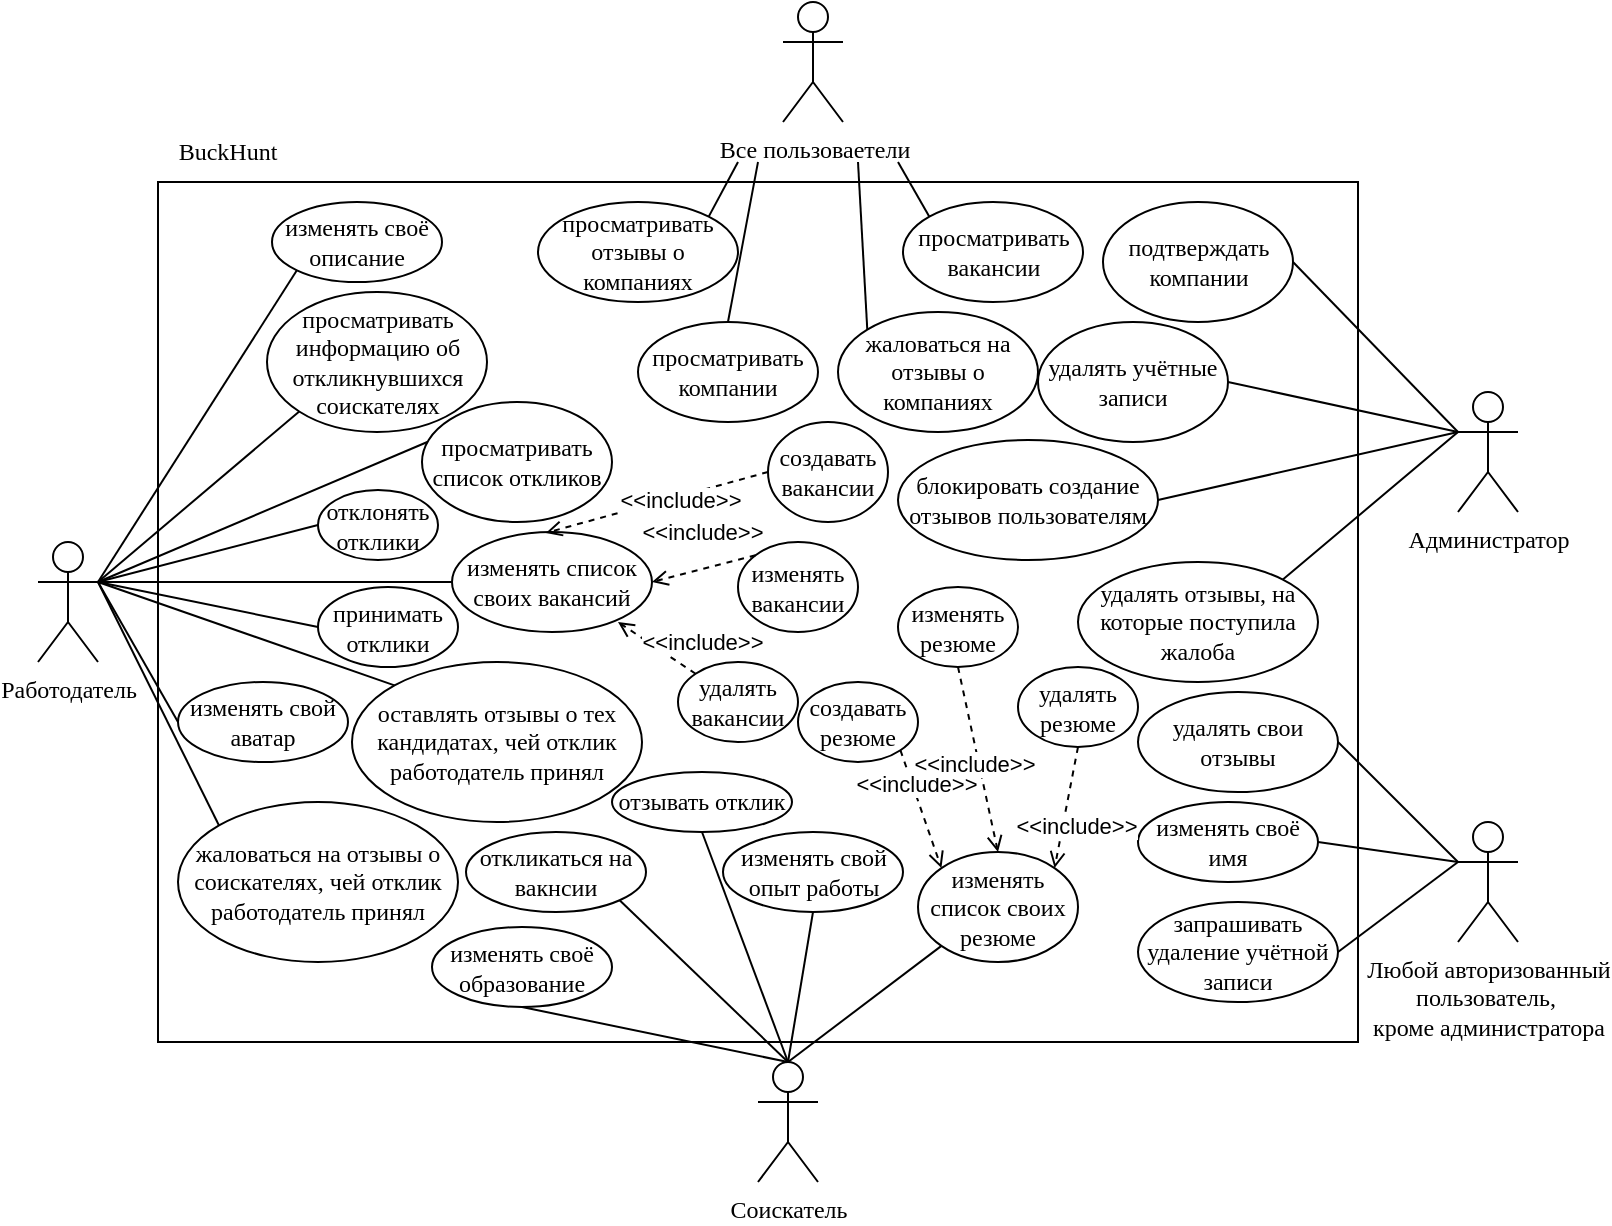 <mxfile version="24.3.1" type="device">
  <diagram name="Страница — 1" id="XSUm9hnaPyqpcyByxgyH">
    <mxGraphModel dx="343" dy="1437" grid="1" gridSize="10" guides="1" tooltips="1" connect="1" arrows="1" fold="1" page="1" pageScale="1" pageWidth="827" pageHeight="1169" math="0" shadow="0">
      <root>
        <mxCell id="0" />
        <mxCell id="1" parent="0" />
        <mxCell id="XyXh-LPCTBvs2xRVVJFw-1" value="" style="rounded=0;whiteSpace=wrap;html=1;" parent="1" vertex="1">
          <mxGeometry x="170" y="50" width="600" height="430" as="geometry" />
        </mxCell>
        <mxCell id="XyXh-LPCTBvs2xRVVJFw-2" value="&lt;font face=&quot;Times New Roman&quot;&gt;Все пользоваетели&lt;/font&gt;" style="shape=umlActor;verticalLabelPosition=bottom;verticalAlign=top;html=1;outlineConnect=0;" parent="1" vertex="1">
          <mxGeometry x="482.5" y="-40" width="30" height="60" as="geometry" />
        </mxCell>
        <mxCell id="XyXh-LPCTBvs2xRVVJFw-7" value="&lt;font face=&quot;Times New Roman&quot;&gt;просматривать вакансии&lt;/font&gt;" style="ellipse;whiteSpace=wrap;html=1;" parent="1" vertex="1">
          <mxGeometry x="542.5" y="60" width="90" height="50" as="geometry" />
        </mxCell>
        <mxCell id="XyXh-LPCTBvs2xRVVJFw-8" value="&lt;font face=&quot;Times New Roman&quot;&gt;просматривать компании&lt;/font&gt;" style="ellipse;whiteSpace=wrap;html=1;" parent="1" vertex="1">
          <mxGeometry x="410" y="120" width="90" height="50" as="geometry" />
        </mxCell>
        <mxCell id="XyXh-LPCTBvs2xRVVJFw-9" value="&lt;font face=&quot;Times New Roman&quot;&gt;просматривать отзывы о компаниях&lt;/font&gt;" style="ellipse;whiteSpace=wrap;html=1;" parent="1" vertex="1">
          <mxGeometry x="360" y="60" width="100" height="50" as="geometry" />
        </mxCell>
        <mxCell id="XyXh-LPCTBvs2xRVVJFw-10" value="&lt;font face=&quot;Times New Roman&quot;&gt;жаловаться на отзывы о компаниях&lt;/font&gt;" style="ellipse;whiteSpace=wrap;html=1;" parent="1" vertex="1">
          <mxGeometry x="510" y="115" width="100" height="60" as="geometry" />
        </mxCell>
        <mxCell id="XyXh-LPCTBvs2xRVVJFw-11" value="&lt;font face=&quot;Times New Roman&quot;&gt;Работодатель&lt;/font&gt;" style="shape=umlActor;verticalLabelPosition=bottom;verticalAlign=top;html=1;outlineConnect=0;" parent="1" vertex="1">
          <mxGeometry x="110" y="230" width="30" height="60" as="geometry" />
        </mxCell>
        <mxCell id="XyXh-LPCTBvs2xRVVJFw-12" value="&lt;font face=&quot;Times New Roman&quot;&gt;изменять список своих вакансий&lt;/font&gt;" style="ellipse;whiteSpace=wrap;html=1;" parent="1" vertex="1">
          <mxGeometry x="317" y="225" width="100" height="50" as="geometry" />
        </mxCell>
        <mxCell id="XyXh-LPCTBvs2xRVVJFw-13" value="&lt;font face=&quot;Times New Roman&quot;&gt;создавать вакансии&lt;/font&gt;" style="ellipse;whiteSpace=wrap;html=1;" parent="1" vertex="1">
          <mxGeometry x="475" y="170" width="60" height="50" as="geometry" />
        </mxCell>
        <mxCell id="XyXh-LPCTBvs2xRVVJFw-14" value="&lt;font face=&quot;Times New Roman&quot;&gt;изменять вакансии&lt;/font&gt;" style="ellipse;whiteSpace=wrap;html=1;" parent="1" vertex="1">
          <mxGeometry x="460" y="230" width="60" height="45" as="geometry" />
        </mxCell>
        <mxCell id="XyXh-LPCTBvs2xRVVJFw-15" value="&lt;font face=&quot;Times New Roman&quot;&gt;удалять вакансии&lt;/font&gt;" style="ellipse;whiteSpace=wrap;html=1;" parent="1" vertex="1">
          <mxGeometry x="430" y="290" width="60" height="40" as="geometry" />
        </mxCell>
        <mxCell id="XyXh-LPCTBvs2xRVVJFw-16" value="&lt;font face=&quot;Times New Roman&quot;&gt;просматривать список откликов&lt;/font&gt;" style="ellipse;whiteSpace=wrap;html=1;" parent="1" vertex="1">
          <mxGeometry x="302" y="160" width="95" height="60" as="geometry" />
        </mxCell>
        <mxCell id="XyXh-LPCTBvs2xRVVJFw-17" value="&lt;font face=&quot;Times New Roman&quot;&gt;принимать отклики&lt;/font&gt;" style="ellipse;whiteSpace=wrap;html=1;" parent="1" vertex="1">
          <mxGeometry x="250" y="252.5" width="70" height="40" as="geometry" />
        </mxCell>
        <mxCell id="XyXh-LPCTBvs2xRVVJFw-18" value="&lt;font face=&quot;Times New Roman&quot;&gt;отклонять отклики&lt;/font&gt;" style="ellipse;whiteSpace=wrap;html=1;" parent="1" vertex="1">
          <mxGeometry x="250" y="204" width="60" height="35" as="geometry" />
        </mxCell>
        <mxCell id="XyXh-LPCTBvs2xRVVJFw-19" value="&lt;font face=&quot;Times New Roman&quot;&gt;оставлять отзывы о тех кандидатах, чей отклик работодатель принял&lt;/font&gt;" style="ellipse;whiteSpace=wrap;html=1;" parent="1" vertex="1">
          <mxGeometry x="267" y="290" width="145" height="80" as="geometry" />
        </mxCell>
        <mxCell id="Egnxo4WgZj2DpysYqwuv-1" style="rounded=0;orthogonalLoop=1;jettySize=auto;html=1;exitX=0.5;exitY=0;exitDx=0;exitDy=0;exitPerimeter=0;entryX=0.5;entryY=1;entryDx=0;entryDy=0;endArrow=none;endFill=0;" parent="1" source="XyXh-LPCTBvs2xRVVJFw-20" target="XyXh-LPCTBvs2xRVVJFw-32" edge="1">
          <mxGeometry relative="1" as="geometry" />
        </mxCell>
        <mxCell id="XyXh-LPCTBvs2xRVVJFw-20" value="&lt;font face=&quot;Times New Roman&quot;&gt;Соискатель&lt;/font&gt;" style="shape=umlActor;verticalLabelPosition=bottom;verticalAlign=top;html=1;outlineConnect=0;" parent="1" vertex="1">
          <mxGeometry x="470" y="490" width="30" height="60" as="geometry" />
        </mxCell>
        <mxCell id="XyXh-LPCTBvs2xRVVJFw-21" value="&lt;font face=&quot;Times New Roman&quot;&gt;изменять список своих резюме&lt;/font&gt;" style="ellipse;whiteSpace=wrap;html=1;" parent="1" vertex="1">
          <mxGeometry x="550" y="385" width="80" height="55" as="geometry" />
        </mxCell>
        <mxCell id="XyXh-LPCTBvs2xRVVJFw-22" value="&lt;font face=&quot;Times New Roman&quot;&gt;просматривать информацию об откликнувшихся соискателях&lt;/font&gt;" style="ellipse;whiteSpace=wrap;html=1;" parent="1" vertex="1">
          <mxGeometry x="224.5" y="105" width="110" height="70" as="geometry" />
        </mxCell>
        <mxCell id="Egnxo4WgZj2DpysYqwuv-29" style="rounded=0;orthogonalLoop=1;jettySize=auto;html=1;exitX=1;exitY=1;exitDx=0;exitDy=0;entryX=0;entryY=0;entryDx=0;entryDy=0;strokeColor=default;dashed=1;endArrow=open;endFill=0;" parent="1" source="XyXh-LPCTBvs2xRVVJFw-23" target="XyXh-LPCTBvs2xRVVJFw-21" edge="1">
          <mxGeometry relative="1" as="geometry" />
        </mxCell>
        <mxCell id="Egnxo4WgZj2DpysYqwuv-30" value="&amp;lt;&amp;lt;include&amp;gt;&amp;gt;" style="edgeLabel;html=1;align=center;verticalAlign=middle;resizable=0;points=[];" parent="Egnxo4WgZj2DpysYqwuv-29" vertex="1" connectable="0">
          <mxGeometry x="-0.404" y="2" relative="1" as="geometry">
            <mxPoint as="offset" />
          </mxGeometry>
        </mxCell>
        <mxCell id="XyXh-LPCTBvs2xRVVJFw-23" value="&lt;font face=&quot;Times New Roman&quot;&gt;создавать резюме&lt;/font&gt;" style="ellipse;whiteSpace=wrap;html=1;" parent="1" vertex="1">
          <mxGeometry x="490" y="300" width="60" height="40" as="geometry" />
        </mxCell>
        <mxCell id="XyXh-LPCTBvs2xRVVJFw-24" value="&lt;font face=&quot;Times New Roman&quot;&gt;изменять резюме&lt;/font&gt;" style="ellipse;whiteSpace=wrap;html=1;" parent="1" vertex="1">
          <mxGeometry x="540" y="252.5" width="60" height="40" as="geometry" />
        </mxCell>
        <mxCell id="XyXh-LPCTBvs2xRVVJFw-25" value="&lt;font face=&quot;Times New Roman&quot;&gt;удалять резюме&lt;/font&gt;" style="ellipse;whiteSpace=wrap;html=1;" parent="1" vertex="1">
          <mxGeometry x="600" y="292.5" width="60" height="40" as="geometry" />
        </mxCell>
        <mxCell id="XyXh-LPCTBvs2xRVVJFw-27" value="&lt;font face=&quot;Times New Roman&quot;&gt;откликаться на вакнсии&lt;/font&gt;" style="ellipse;whiteSpace=wrap;html=1;" parent="1" vertex="1">
          <mxGeometry x="324" y="375" width="90" height="40" as="geometry" />
        </mxCell>
        <mxCell id="XyXh-LPCTBvs2xRVVJFw-28" value="&lt;font face=&quot;Times New Roman&quot;&gt;отзывать отклик&lt;/font&gt;" style="ellipse;whiteSpace=wrap;html=1;" parent="1" vertex="1">
          <mxGeometry x="397" y="345" width="90" height="30" as="geometry" />
        </mxCell>
        <mxCell id="XyXh-LPCTBvs2xRVVJFw-29" value="&lt;font face=&quot;Times New Roman&quot;&gt;Любой авторизованный&lt;/font&gt;&lt;div&gt;&lt;font face=&quot;Times New Roman&quot;&gt;пользователь,&amp;nbsp;&lt;/font&gt;&lt;div&gt;&lt;font face=&quot;Times New Roman&quot;&gt;кроме администратора&lt;/font&gt;&lt;/div&gt;&lt;/div&gt;" style="shape=umlActor;verticalLabelPosition=bottom;verticalAlign=top;html=1;outlineConnect=0;" parent="1" vertex="1">
          <mxGeometry x="820" y="370" width="30" height="60" as="geometry" />
        </mxCell>
        <mxCell id="XyXh-LPCTBvs2xRVVJFw-30" value="&lt;font face=&quot;Times New Roman&quot;&gt;изменять своё описание&lt;/font&gt;" style="ellipse;whiteSpace=wrap;html=1;" parent="1" vertex="1">
          <mxGeometry x="227" y="60" width="85" height="40" as="geometry" />
        </mxCell>
        <mxCell id="XyXh-LPCTBvs2xRVVJFw-31" value="&lt;font face=&quot;Times New Roman&quot;&gt;изменять свой аватар&lt;/font&gt;" style="ellipse;whiteSpace=wrap;html=1;" parent="1" vertex="1">
          <mxGeometry x="180" y="300" width="85" height="40" as="geometry" />
        </mxCell>
        <mxCell id="XyXh-LPCTBvs2xRVVJFw-32" value="&lt;font face=&quot;Times New Roman&quot;&gt;изменять своё образование&lt;/font&gt;" style="ellipse;whiteSpace=wrap;html=1;" parent="1" vertex="1">
          <mxGeometry x="307" y="422.5" width="90" height="40" as="geometry" />
        </mxCell>
        <mxCell id="XyXh-LPCTBvs2xRVVJFw-33" value="&lt;font face=&quot;Times New Roman&quot;&gt;изменять свой опыт работы&lt;/font&gt;" style="ellipse;whiteSpace=wrap;html=1;" parent="1" vertex="1">
          <mxGeometry x="452.5" y="375" width="90" height="40" as="geometry" />
        </mxCell>
        <mxCell id="XyXh-LPCTBvs2xRVVJFw-34" value="&lt;font face=&quot;Times New Roman&quot;&gt;изменять своё имя&lt;/font&gt;" style="ellipse;whiteSpace=wrap;html=1;" parent="1" vertex="1">
          <mxGeometry x="660" y="360" width="90" height="40" as="geometry" />
        </mxCell>
        <mxCell id="XyXh-LPCTBvs2xRVVJFw-35" value="&lt;font face=&quot;Times New Roman&quot;&gt;запрашивать удаление учётной записи&lt;/font&gt;" style="ellipse;whiteSpace=wrap;html=1;" parent="1" vertex="1">
          <mxGeometry x="660" y="410" width="100" height="50" as="geometry" />
        </mxCell>
        <mxCell id="XyXh-LPCTBvs2xRVVJFw-36" value="&lt;font face=&quot;Times New Roman&quot;&gt;удалять свои отзывы&lt;/font&gt;" style="ellipse;whiteSpace=wrap;html=1;" parent="1" vertex="1">
          <mxGeometry x="660" y="305" width="100" height="50" as="geometry" />
        </mxCell>
        <mxCell id="XyXh-LPCTBvs2xRVVJFw-37" value="&lt;font face=&quot;Times New Roman&quot;&gt;Администратор&lt;/font&gt;" style="shape=umlActor;verticalLabelPosition=bottom;verticalAlign=top;html=1;outlineConnect=0;" parent="1" vertex="1">
          <mxGeometry x="820" y="155" width="30" height="60" as="geometry" />
        </mxCell>
        <mxCell id="XyXh-LPCTBvs2xRVVJFw-39" value="&lt;font face=&quot;Times New Roman&quot;&gt;удалять отзывы, на которые поступила жалоба&lt;/font&gt;" style="ellipse;whiteSpace=wrap;html=1;" parent="1" vertex="1">
          <mxGeometry x="630" y="240" width="120" height="60" as="geometry" />
        </mxCell>
        <mxCell id="XyXh-LPCTBvs2xRVVJFw-40" value="&lt;font face=&quot;Times New Roman&quot;&gt;блокировать создание отзывов пользователям&lt;/font&gt;" style="ellipse;whiteSpace=wrap;html=1;" parent="1" vertex="1">
          <mxGeometry x="540" y="179" width="130" height="60" as="geometry" />
        </mxCell>
        <mxCell id="XyXh-LPCTBvs2xRVVJFw-41" value="&lt;font face=&quot;Times New Roman&quot;&gt;удалять учётные записи&lt;/font&gt;" style="ellipse;whiteSpace=wrap;html=1;" parent="1" vertex="1">
          <mxGeometry x="610" y="120" width="95" height="60" as="geometry" />
        </mxCell>
        <mxCell id="XyXh-LPCTBvs2xRVVJFw-42" value="&lt;font face=&quot;Times New Roman&quot;&gt;подтверждать компании&lt;/font&gt;" style="ellipse;whiteSpace=wrap;html=1;" parent="1" vertex="1">
          <mxGeometry x="642.5" y="60" width="95" height="60" as="geometry" />
        </mxCell>
        <mxCell id="Egnxo4WgZj2DpysYqwuv-2" style="rounded=0;orthogonalLoop=1;jettySize=auto;html=1;exitX=0.5;exitY=0;exitDx=0;exitDy=0;exitPerimeter=0;entryX=0.5;entryY=1;entryDx=0;entryDy=0;endArrow=none;endFill=0;" parent="1" source="XyXh-LPCTBvs2xRVVJFw-20" target="XyXh-LPCTBvs2xRVVJFw-33" edge="1">
          <mxGeometry relative="1" as="geometry">
            <mxPoint x="495" y="530" as="sourcePoint" />
            <mxPoint x="395" y="473" as="targetPoint" />
          </mxGeometry>
        </mxCell>
        <mxCell id="Egnxo4WgZj2DpysYqwuv-3" style="rounded=0;orthogonalLoop=1;jettySize=auto;html=1;exitX=0.5;exitY=0;exitDx=0;exitDy=0;exitPerimeter=0;entryX=1;entryY=1;entryDx=0;entryDy=0;endArrow=none;endFill=0;" parent="1" source="XyXh-LPCTBvs2xRVVJFw-20" target="XyXh-LPCTBvs2xRVVJFw-27" edge="1">
          <mxGeometry relative="1" as="geometry">
            <mxPoint x="495" y="530" as="sourcePoint" />
            <mxPoint x="545" y="440" as="targetPoint" />
          </mxGeometry>
        </mxCell>
        <mxCell id="Egnxo4WgZj2DpysYqwuv-4" style="rounded=0;orthogonalLoop=1;jettySize=auto;html=1;exitX=0.5;exitY=0;exitDx=0;exitDy=0;exitPerimeter=0;entryX=0;entryY=1;entryDx=0;entryDy=0;endArrow=none;endFill=0;" parent="1" source="XyXh-LPCTBvs2xRVVJFw-20" target="XyXh-LPCTBvs2xRVVJFw-21" edge="1">
          <mxGeometry relative="1" as="geometry">
            <mxPoint x="495" y="530" as="sourcePoint" />
            <mxPoint x="467" y="419" as="targetPoint" />
          </mxGeometry>
        </mxCell>
        <mxCell id="Egnxo4WgZj2DpysYqwuv-5" style="rounded=0;orthogonalLoop=1;jettySize=auto;html=1;exitX=0.5;exitY=0;exitDx=0;exitDy=0;exitPerimeter=0;entryX=0.5;entryY=1;entryDx=0;entryDy=0;endArrow=none;endFill=0;" parent="1" source="XyXh-LPCTBvs2xRVVJFw-20" target="XyXh-LPCTBvs2xRVVJFw-28" edge="1">
          <mxGeometry relative="1" as="geometry">
            <mxPoint x="495" y="530" as="sourcePoint" />
            <mxPoint x="602" y="472" as="targetPoint" />
          </mxGeometry>
        </mxCell>
        <mxCell id="Egnxo4WgZj2DpysYqwuv-6" style="rounded=0;orthogonalLoop=1;jettySize=auto;html=1;exitX=1;exitY=0.333;exitDx=0;exitDy=0;exitPerimeter=0;entryX=0;entryY=0.5;entryDx=0;entryDy=0;endArrow=none;endFill=0;" parent="1" source="XyXh-LPCTBvs2xRVVJFw-11" target="XyXh-LPCTBvs2xRVVJFw-17" edge="1">
          <mxGeometry relative="1" as="geometry">
            <mxPoint x="495" y="530" as="sourcePoint" />
            <mxPoint x="492" y="388" as="targetPoint" />
          </mxGeometry>
        </mxCell>
        <mxCell id="Egnxo4WgZj2DpysYqwuv-7" style="rounded=0;orthogonalLoop=1;jettySize=auto;html=1;exitX=1;exitY=0.333;exitDx=0;exitDy=0;exitPerimeter=0;entryX=0;entryY=0;entryDx=0;entryDy=0;endArrow=none;endFill=0;" parent="1" source="XyXh-LPCTBvs2xRVVJFw-11" target="XyXh-LPCTBvs2xRVVJFw-19" edge="1">
          <mxGeometry relative="1" as="geometry">
            <mxPoint x="140" y="273" as="sourcePoint" />
            <mxPoint x="250" y="456" as="targetPoint" />
          </mxGeometry>
        </mxCell>
        <mxCell id="Egnxo4WgZj2DpysYqwuv-8" style="rounded=0;orthogonalLoop=1;jettySize=auto;html=1;entryX=0;entryY=0.5;entryDx=0;entryDy=0;endArrow=none;endFill=0;exitX=1;exitY=0.333;exitDx=0;exitDy=0;exitPerimeter=0;" parent="1" source="XyXh-LPCTBvs2xRVVJFw-11" target="XyXh-LPCTBvs2xRVVJFw-18" edge="1">
          <mxGeometry relative="1" as="geometry">
            <mxPoint x="130" y="260" as="sourcePoint" />
            <mxPoint x="261" y="364" as="targetPoint" />
          </mxGeometry>
        </mxCell>
        <mxCell id="Egnxo4WgZj2DpysYqwuv-9" style="rounded=0;orthogonalLoop=1;jettySize=auto;html=1;entryX=0.028;entryY=0.333;entryDx=0;entryDy=0;endArrow=none;endFill=0;exitX=1;exitY=0.333;exitDx=0;exitDy=0;exitPerimeter=0;entryPerimeter=0;" parent="1" source="XyXh-LPCTBvs2xRVVJFw-11" target="XyXh-LPCTBvs2xRVVJFw-16" edge="1">
          <mxGeometry relative="1" as="geometry">
            <mxPoint x="140" y="273" as="sourcePoint" />
            <mxPoint x="282" y="330" as="targetPoint" />
          </mxGeometry>
        </mxCell>
        <mxCell id="Egnxo4WgZj2DpysYqwuv-10" style="rounded=0;orthogonalLoop=1;jettySize=auto;html=1;entryX=0;entryY=0.5;entryDx=0;entryDy=0;endArrow=none;endFill=0;exitX=1;exitY=0.333;exitDx=0;exitDy=0;exitPerimeter=0;" parent="1" source="XyXh-LPCTBvs2xRVVJFw-11" target="XyXh-LPCTBvs2xRVVJFw-12" edge="1">
          <mxGeometry relative="1" as="geometry">
            <mxPoint x="140" y="273" as="sourcePoint" />
            <mxPoint x="348" y="300" as="targetPoint" />
          </mxGeometry>
        </mxCell>
        <mxCell id="Egnxo4WgZj2DpysYqwuv-11" style="rounded=0;orthogonalLoop=1;jettySize=auto;html=1;entryX=0;entryY=1;entryDx=0;entryDy=0;endArrow=none;endFill=0;exitX=1;exitY=0.333;exitDx=0;exitDy=0;exitPerimeter=0;" parent="1" source="XyXh-LPCTBvs2xRVVJFw-11" target="XyXh-LPCTBvs2xRVVJFw-22" edge="1">
          <mxGeometry relative="1" as="geometry">
            <mxPoint x="140" y="273" as="sourcePoint" />
            <mxPoint x="360" y="245" as="targetPoint" />
          </mxGeometry>
        </mxCell>
        <mxCell id="Egnxo4WgZj2DpysYqwuv-12" style="rounded=0;orthogonalLoop=1;jettySize=auto;html=1;entryX=0;entryY=1;entryDx=0;entryDy=0;endArrow=none;endFill=0;exitX=1;exitY=0.333;exitDx=0;exitDy=0;exitPerimeter=0;" parent="1" source="XyXh-LPCTBvs2xRVVJFw-11" target="XyXh-LPCTBvs2xRVVJFw-30" edge="1">
          <mxGeometry relative="1" as="geometry">
            <mxPoint x="140" y="273" as="sourcePoint" />
            <mxPoint x="326" y="200" as="targetPoint" />
          </mxGeometry>
        </mxCell>
        <mxCell id="Egnxo4WgZj2DpysYqwuv-13" style="rounded=0;orthogonalLoop=1;jettySize=auto;html=1;entryX=0;entryY=0.5;entryDx=0;entryDy=0;endArrow=none;endFill=0;exitX=1;exitY=0.333;exitDx=0;exitDy=0;exitPerimeter=0;" parent="1" source="XyXh-LPCTBvs2xRVVJFw-11" target="XyXh-LPCTBvs2xRVVJFw-31" edge="1">
          <mxGeometry relative="1" as="geometry">
            <mxPoint x="140" y="273" as="sourcePoint" />
            <mxPoint x="282" y="134" as="targetPoint" />
          </mxGeometry>
        </mxCell>
        <mxCell id="Egnxo4WgZj2DpysYqwuv-14" style="rounded=0;orthogonalLoop=1;jettySize=auto;html=1;endArrow=none;endFill=0;exitX=1;exitY=0;exitDx=0;exitDy=0;" parent="1" source="XyXh-LPCTBvs2xRVVJFw-9" edge="1">
          <mxGeometry relative="1" as="geometry">
            <mxPoint x="140" y="273" as="sourcePoint" />
            <mxPoint x="460" y="40" as="targetPoint" />
          </mxGeometry>
        </mxCell>
        <mxCell id="Egnxo4WgZj2DpysYqwuv-15" style="rounded=0;orthogonalLoop=1;jettySize=auto;html=1;endArrow=none;endFill=0;exitX=0.5;exitY=0;exitDx=0;exitDy=0;" parent="1" source="XyXh-LPCTBvs2xRVVJFw-8" edge="1">
          <mxGeometry relative="1" as="geometry">
            <mxPoint x="455" y="77" as="sourcePoint" />
            <mxPoint x="470" y="40" as="targetPoint" />
          </mxGeometry>
        </mxCell>
        <mxCell id="Egnxo4WgZj2DpysYqwuv-16" style="rounded=0;orthogonalLoop=1;jettySize=auto;html=1;endArrow=none;endFill=0;exitX=0;exitY=0;exitDx=0;exitDy=0;" parent="1" source="XyXh-LPCTBvs2xRVVJFw-7" edge="1">
          <mxGeometry relative="1" as="geometry">
            <mxPoint x="465" y="130" as="sourcePoint" />
            <mxPoint x="540" y="40" as="targetPoint" />
          </mxGeometry>
        </mxCell>
        <mxCell id="Egnxo4WgZj2DpysYqwuv-17" style="rounded=0;orthogonalLoop=1;jettySize=auto;html=1;endArrow=none;endFill=0;exitX=0;exitY=0;exitDx=0;exitDy=0;" parent="1" source="XyXh-LPCTBvs2xRVVJFw-10" edge="1">
          <mxGeometry relative="1" as="geometry">
            <mxPoint x="566" y="77" as="sourcePoint" />
            <mxPoint x="520" y="40" as="targetPoint" />
          </mxGeometry>
        </mxCell>
        <mxCell id="Egnxo4WgZj2DpysYqwuv-18" style="rounded=0;orthogonalLoop=1;jettySize=auto;html=1;entryX=0;entryY=0.333;entryDx=0;entryDy=0;endArrow=none;endFill=0;entryPerimeter=0;exitX=1;exitY=0.5;exitDx=0;exitDy=0;" parent="1" source="XyXh-LPCTBvs2xRVVJFw-42" target="XyXh-LPCTBvs2xRVVJFw-37" edge="1">
          <mxGeometry relative="1" as="geometry">
            <mxPoint x="535" y="134" as="sourcePoint" />
            <mxPoint x="530" y="40" as="targetPoint" />
          </mxGeometry>
        </mxCell>
        <mxCell id="Egnxo4WgZj2DpysYqwuv-19" style="rounded=0;orthogonalLoop=1;jettySize=auto;html=1;entryX=0;entryY=0.333;entryDx=0;entryDy=0;endArrow=none;endFill=0;entryPerimeter=0;exitX=1;exitY=0.5;exitDx=0;exitDy=0;" parent="1" source="XyXh-LPCTBvs2xRVVJFw-41" target="XyXh-LPCTBvs2xRVVJFw-37" edge="1">
          <mxGeometry relative="1" as="geometry">
            <mxPoint x="742" y="105" as="sourcePoint" />
            <mxPoint x="837" y="190" as="targetPoint" />
          </mxGeometry>
        </mxCell>
        <mxCell id="Egnxo4WgZj2DpysYqwuv-20" style="rounded=0;orthogonalLoop=1;jettySize=auto;html=1;entryX=0;entryY=0.333;entryDx=0;entryDy=0;endArrow=none;endFill=0;entryPerimeter=0;exitX=1;exitY=0.5;exitDx=0;exitDy=0;" parent="1" source="XyXh-LPCTBvs2xRVVJFw-40" target="XyXh-LPCTBvs2xRVVJFw-37" edge="1">
          <mxGeometry relative="1" as="geometry">
            <mxPoint x="737" y="170" as="sourcePoint" />
            <mxPoint x="837" y="190" as="targetPoint" />
          </mxGeometry>
        </mxCell>
        <mxCell id="Egnxo4WgZj2DpysYqwuv-22" style="rounded=0;orthogonalLoop=1;jettySize=auto;html=1;entryX=0;entryY=0.333;entryDx=0;entryDy=0;endArrow=none;endFill=0;entryPerimeter=0;exitX=1;exitY=0;exitDx=0;exitDy=0;" parent="1" source="XyXh-LPCTBvs2xRVVJFw-39" target="XyXh-LPCTBvs2xRVVJFw-37" edge="1">
          <mxGeometry relative="1" as="geometry">
            <mxPoint x="760" y="240" as="sourcePoint" />
            <mxPoint x="837" y="190" as="targetPoint" />
          </mxGeometry>
        </mxCell>
        <mxCell id="Egnxo4WgZj2DpysYqwuv-23" style="rounded=0;orthogonalLoop=1;jettySize=auto;html=1;entryX=0;entryY=0.333;entryDx=0;entryDy=0;endArrow=none;endFill=0;entryPerimeter=0;exitX=1;exitY=0.5;exitDx=0;exitDy=0;" parent="1" source="XyXh-LPCTBvs2xRVVJFw-36" target="XyXh-LPCTBvs2xRVVJFw-29" edge="1">
          <mxGeometry relative="1" as="geometry">
            <mxPoint x="743" y="289" as="sourcePoint" />
            <mxPoint x="837" y="190" as="targetPoint" />
          </mxGeometry>
        </mxCell>
        <mxCell id="Egnxo4WgZj2DpysYqwuv-24" style="rounded=0;orthogonalLoop=1;jettySize=auto;html=1;entryX=0;entryY=0.333;entryDx=0;entryDy=0;endArrow=none;endFill=0;entryPerimeter=0;exitX=1;exitY=0.5;exitDx=0;exitDy=0;" parent="1" source="XyXh-LPCTBvs2xRVVJFw-34" target="XyXh-LPCTBvs2xRVVJFw-29" edge="1">
          <mxGeometry relative="1" as="geometry">
            <mxPoint x="780" y="375" as="sourcePoint" />
            <mxPoint x="837" y="430" as="targetPoint" />
          </mxGeometry>
        </mxCell>
        <mxCell id="Egnxo4WgZj2DpysYqwuv-25" style="rounded=0;orthogonalLoop=1;jettySize=auto;html=1;entryX=0;entryY=0.333;entryDx=0;entryDy=0;endArrow=none;endFill=0;entryPerimeter=0;exitX=1;exitY=0.5;exitDx=0;exitDy=0;" parent="1" source="XyXh-LPCTBvs2xRVVJFw-35" target="XyXh-LPCTBvs2xRVVJFw-29" edge="1">
          <mxGeometry relative="1" as="geometry">
            <mxPoint x="770" y="430" as="sourcePoint" />
            <mxPoint x="837" y="430" as="targetPoint" />
          </mxGeometry>
        </mxCell>
        <mxCell id="Egnxo4WgZj2DpysYqwuv-26" value="&lt;font face=&quot;Times New Roman&quot;&gt;жаловаться на отзывы о соискателях, чей отклик работодатель принял&lt;/font&gt;" style="ellipse;whiteSpace=wrap;html=1;" parent="1" vertex="1">
          <mxGeometry x="180" y="360" width="140" height="80" as="geometry" />
        </mxCell>
        <mxCell id="Egnxo4WgZj2DpysYqwuv-27" style="rounded=0;orthogonalLoop=1;jettySize=auto;html=1;exitX=1;exitY=0.333;exitDx=0;exitDy=0;exitPerimeter=0;entryX=0;entryY=0;entryDx=0;entryDy=0;endArrow=none;endFill=0;" parent="1" source="XyXh-LPCTBvs2xRVVJFw-11" target="Egnxo4WgZj2DpysYqwuv-26" edge="1">
          <mxGeometry relative="1" as="geometry">
            <mxPoint x="140" y="273" as="sourcePoint" />
            <mxPoint x="341" y="312" as="targetPoint" />
          </mxGeometry>
        </mxCell>
        <mxCell id="Egnxo4WgZj2DpysYqwuv-31" style="rounded=0;orthogonalLoop=1;jettySize=auto;html=1;exitX=0.5;exitY=1;exitDx=0;exitDy=0;entryX=0.5;entryY=0;entryDx=0;entryDy=0;strokeColor=default;dashed=1;endArrow=open;endFill=0;" parent="1" source="XyXh-LPCTBvs2xRVVJFw-24" target="XyXh-LPCTBvs2xRVVJFw-21" edge="1">
          <mxGeometry relative="1" as="geometry">
            <mxPoint x="551" y="344" as="sourcePoint" />
            <mxPoint x="572" y="403" as="targetPoint" />
          </mxGeometry>
        </mxCell>
        <mxCell id="Egnxo4WgZj2DpysYqwuv-32" value="&amp;lt;&amp;lt;include&amp;gt;&amp;gt;" style="edgeLabel;html=1;align=center;verticalAlign=middle;resizable=0;points=[];" parent="Egnxo4WgZj2DpysYqwuv-31" vertex="1" connectable="0">
          <mxGeometry x="-0.404" y="2" relative="1" as="geometry">
            <mxPoint y="21" as="offset" />
          </mxGeometry>
        </mxCell>
        <mxCell id="Egnxo4WgZj2DpysYqwuv-33" style="rounded=0;orthogonalLoop=1;jettySize=auto;html=1;exitX=0.5;exitY=1;exitDx=0;exitDy=0;entryX=1;entryY=0;entryDx=0;entryDy=0;strokeColor=default;dashed=1;endArrow=open;endFill=0;" parent="1" source="XyXh-LPCTBvs2xRVVJFw-25" target="XyXh-LPCTBvs2xRVVJFw-21" edge="1">
          <mxGeometry relative="1" as="geometry">
            <mxPoint x="580" y="303" as="sourcePoint" />
            <mxPoint x="600" y="395" as="targetPoint" />
          </mxGeometry>
        </mxCell>
        <mxCell id="Egnxo4WgZj2DpysYqwuv-34" value="&amp;lt;&amp;lt;include&amp;gt;&amp;gt;" style="edgeLabel;html=1;align=center;verticalAlign=middle;resizable=0;points=[];" parent="Egnxo4WgZj2DpysYqwuv-33" vertex="1" connectable="0">
          <mxGeometry x="-0.404" y="2" relative="1" as="geometry">
            <mxPoint y="21" as="offset" />
          </mxGeometry>
        </mxCell>
        <mxCell id="Egnxo4WgZj2DpysYqwuv-36" style="rounded=0;orthogonalLoop=1;jettySize=auto;html=1;exitX=0;exitY=0.5;exitDx=0;exitDy=0;entryX=0.469;entryY=0.009;entryDx=0;entryDy=0;strokeColor=default;dashed=1;endArrow=open;endFill=0;entryPerimeter=0;" parent="1" source="XyXh-LPCTBvs2xRVVJFw-13" target="XyXh-LPCTBvs2xRVVJFw-12" edge="1">
          <mxGeometry relative="1" as="geometry">
            <mxPoint x="580" y="303" as="sourcePoint" />
            <mxPoint x="600" y="395" as="targetPoint" />
          </mxGeometry>
        </mxCell>
        <mxCell id="Egnxo4WgZj2DpysYqwuv-37" value="&amp;lt;&amp;lt;include&amp;gt;&amp;gt;" style="edgeLabel;html=1;align=center;verticalAlign=middle;resizable=0;points=[];" parent="Egnxo4WgZj2DpysYqwuv-36" vertex="1" connectable="0">
          <mxGeometry x="-0.404" y="2" relative="1" as="geometry">
            <mxPoint x="-12" y="3" as="offset" />
          </mxGeometry>
        </mxCell>
        <mxCell id="Egnxo4WgZj2DpysYqwuv-38" style="rounded=0;orthogonalLoop=1;jettySize=auto;html=1;exitX=0;exitY=0;exitDx=0;exitDy=0;entryX=1;entryY=0.5;entryDx=0;entryDy=0;strokeColor=default;dashed=1;endArrow=open;endFill=0;" parent="1" source="XyXh-LPCTBvs2xRVVJFw-14" target="XyXh-LPCTBvs2xRVVJFw-12" edge="1">
          <mxGeometry relative="1" as="geometry">
            <mxPoint x="485" y="205" as="sourcePoint" />
            <mxPoint x="374" y="235" as="targetPoint" />
          </mxGeometry>
        </mxCell>
        <mxCell id="Egnxo4WgZj2DpysYqwuv-39" value="&amp;lt;&amp;lt;include&amp;gt;&amp;gt;" style="edgeLabel;html=1;align=center;verticalAlign=middle;resizable=0;points=[];" parent="Egnxo4WgZj2DpysYqwuv-38" vertex="1" connectable="0">
          <mxGeometry x="-0.404" y="2" relative="1" as="geometry">
            <mxPoint x="-12" y="-18" as="offset" />
          </mxGeometry>
        </mxCell>
        <mxCell id="Egnxo4WgZj2DpysYqwuv-40" style="rounded=0;orthogonalLoop=1;jettySize=auto;html=1;exitX=0;exitY=0;exitDx=0;exitDy=0;strokeColor=default;dashed=1;endArrow=open;endFill=0;" parent="1" source="XyXh-LPCTBvs2xRVVJFw-15" edge="1">
          <mxGeometry relative="1" as="geometry">
            <mxPoint x="479" y="247" as="sourcePoint" />
            <mxPoint x="400" y="270" as="targetPoint" />
          </mxGeometry>
        </mxCell>
        <mxCell id="Egnxo4WgZj2DpysYqwuv-41" value="&amp;lt;&amp;lt;include&amp;gt;&amp;gt;" style="edgeLabel;html=1;align=center;verticalAlign=middle;resizable=0;points=[];" parent="Egnxo4WgZj2DpysYqwuv-40" vertex="1" connectable="0">
          <mxGeometry x="-0.404" y="2" relative="1" as="geometry">
            <mxPoint x="16" y="-10" as="offset" />
          </mxGeometry>
        </mxCell>
        <mxCell id="VJYsyFOH-U5dG6P_GdMS-1" value="BuckHunt" style="text;html=1;align=center;verticalAlign=middle;whiteSpace=wrap;rounded=0;fontFamily=Times New Roman;" parent="1" vertex="1">
          <mxGeometry x="170" y="20" width="70" height="30" as="geometry" />
        </mxCell>
      </root>
    </mxGraphModel>
  </diagram>
</mxfile>
